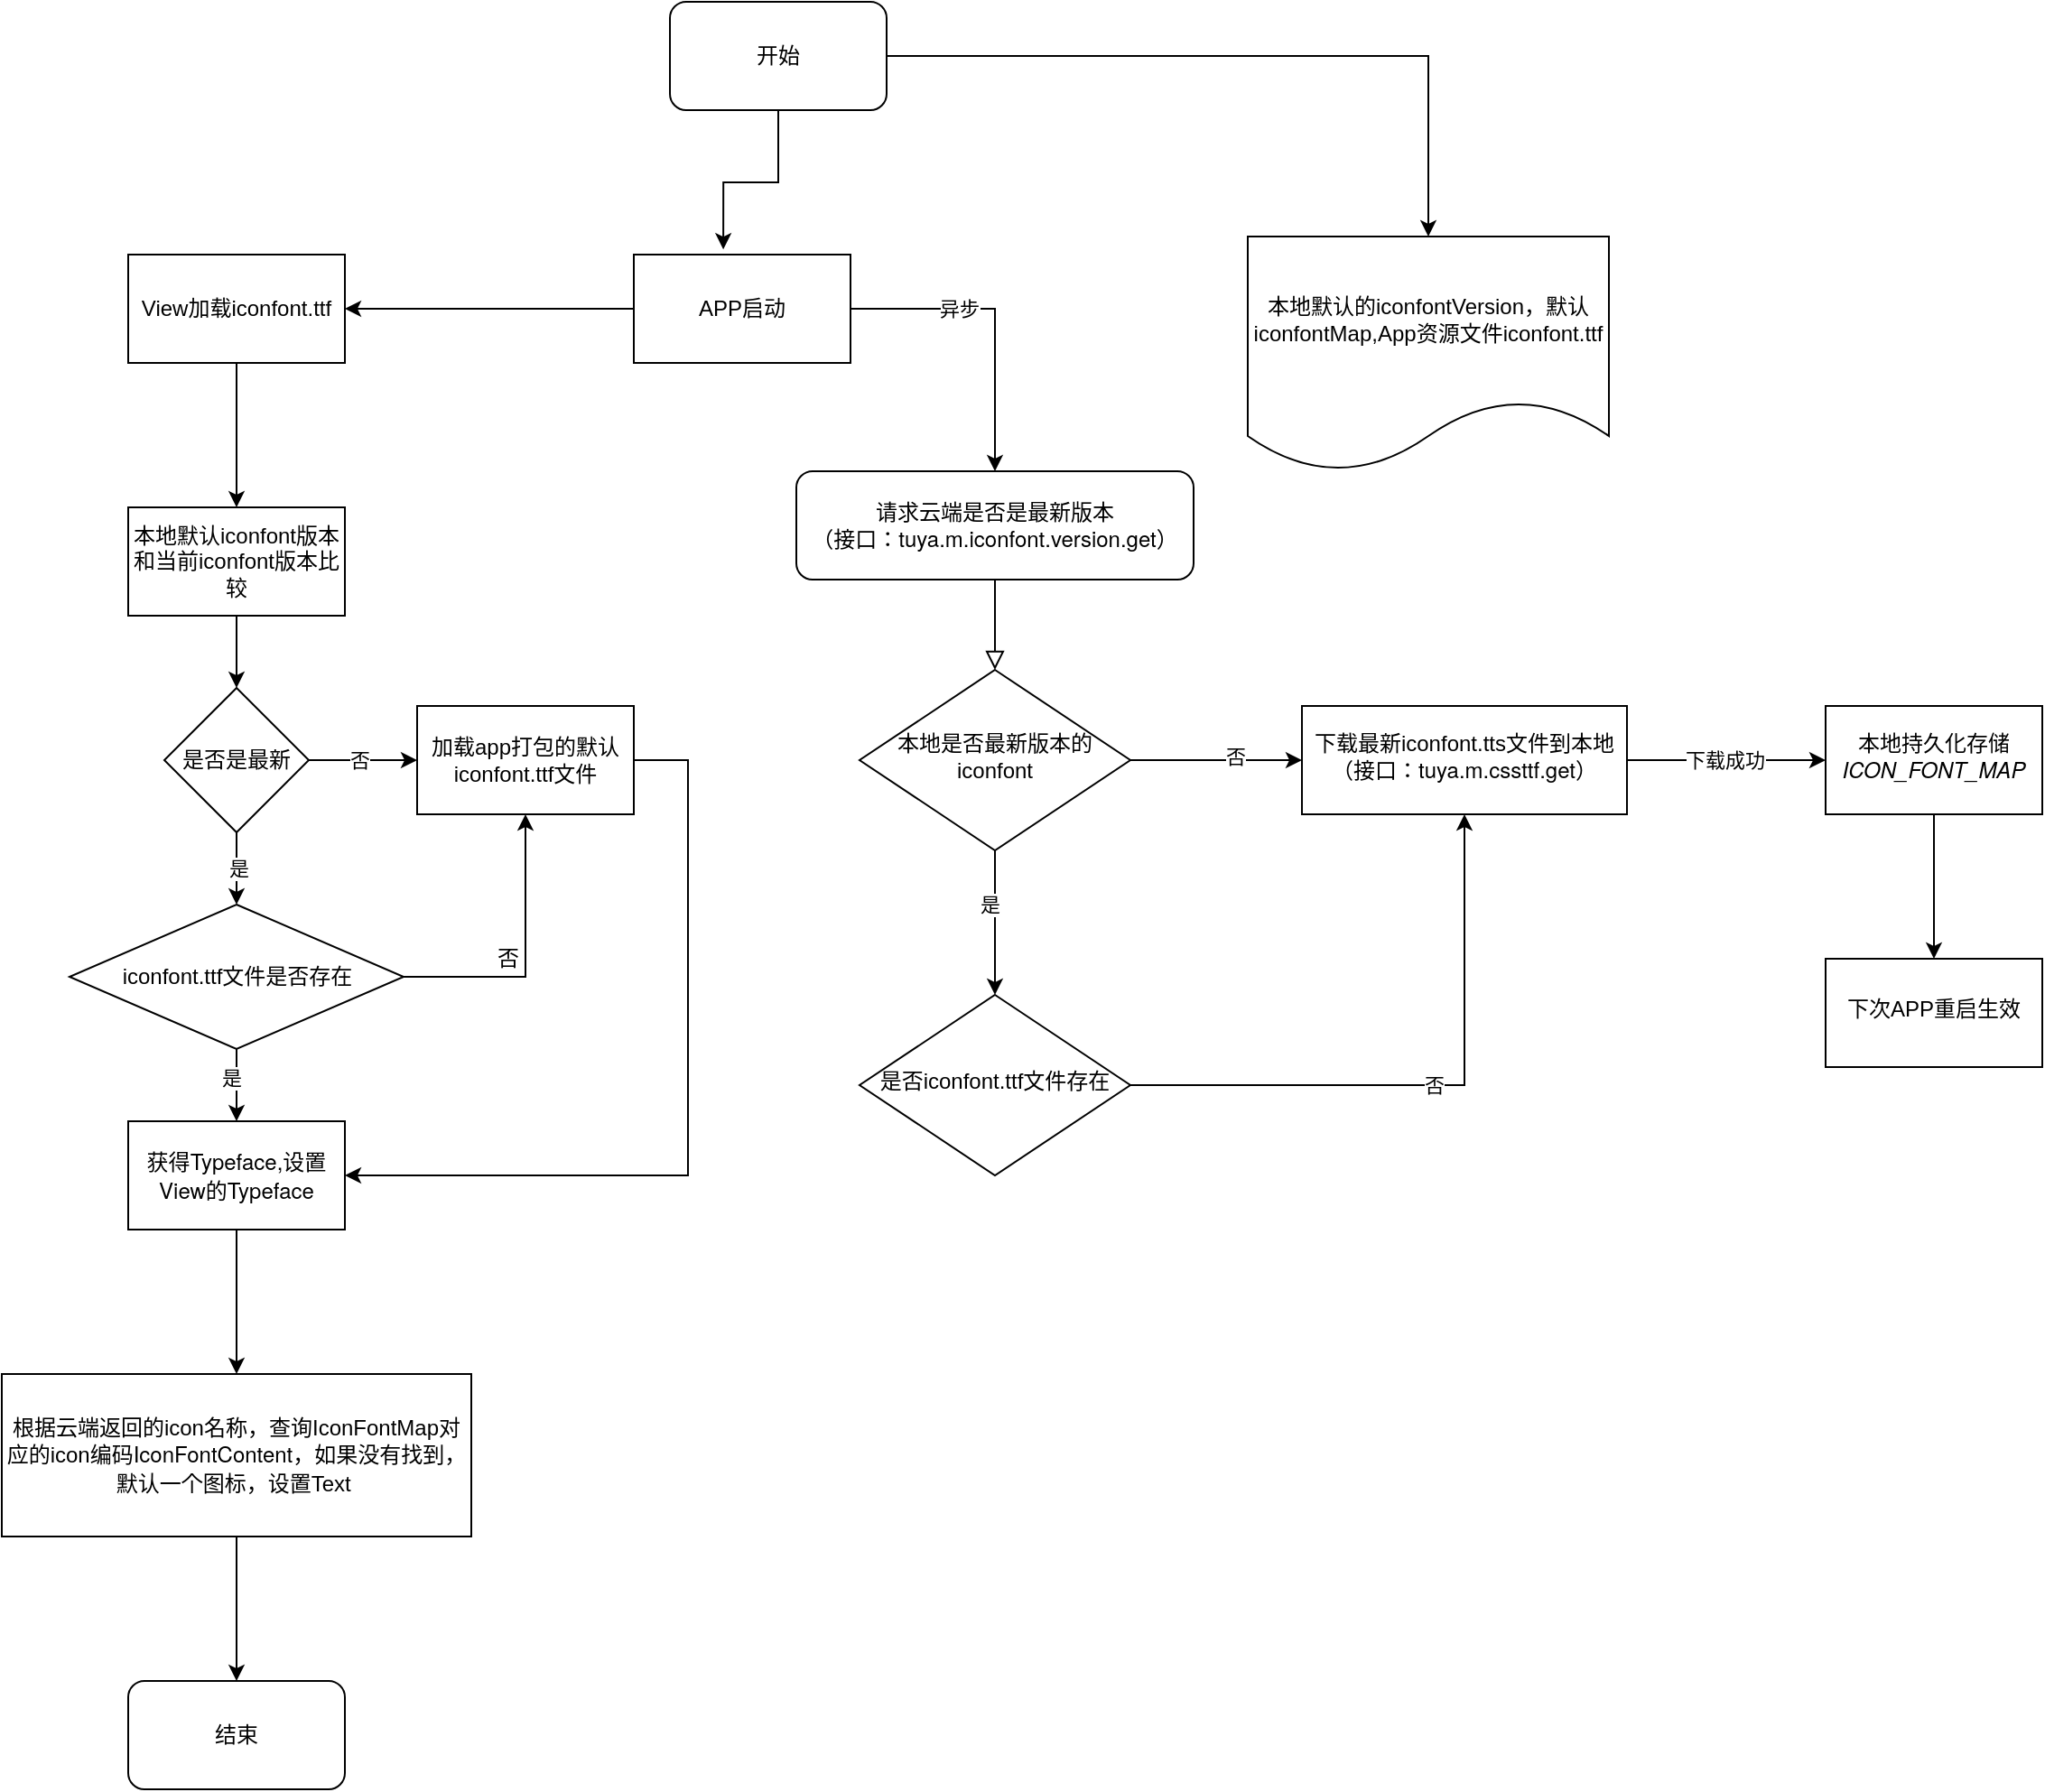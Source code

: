<mxfile version="14.7.3" type="github" pages="5">
  <diagram id="C5RBs43oDa-KdzZeNtuy" name="Page-1">
    <mxGraphModel dx="1485" dy="1565" grid="1" gridSize="10" guides="1" tooltips="1" connect="1" arrows="1" fold="1" page="1" pageScale="1" pageWidth="827" pageHeight="1169" math="0" shadow="0">
      <root>
        <mxCell id="WIyWlLk6GJQsqaUBKTNV-0" />
        <mxCell id="WIyWlLk6GJQsqaUBKTNV-1" parent="WIyWlLk6GJQsqaUBKTNV-0" />
        <mxCell id="WIyWlLk6GJQsqaUBKTNV-2" value="" style="rounded=0;html=1;jettySize=auto;orthogonalLoop=1;fontSize=11;endArrow=block;endFill=0;endSize=8;strokeWidth=1;shadow=0;labelBackgroundColor=none;edgeStyle=orthogonalEdgeStyle;" parent="WIyWlLk6GJQsqaUBKTNV-1" source="WIyWlLk6GJQsqaUBKTNV-3" target="WIyWlLk6GJQsqaUBKTNV-6" edge="1">
          <mxGeometry relative="1" as="geometry" />
        </mxCell>
        <mxCell id="WIyWlLk6GJQsqaUBKTNV-3" value="请求云端是否是最新版本&lt;br&gt;（接口：&lt;span style=&quot;font-family: &amp;#34;helvetica neue&amp;#34;&quot;&gt;tuya.m.iconfont.version.get&lt;/span&gt;&lt;span&gt;）&lt;/span&gt;" style="rounded=1;whiteSpace=wrap;html=1;fontSize=12;glass=0;strokeWidth=1;shadow=0;" parent="WIyWlLk6GJQsqaUBKTNV-1" vertex="1">
          <mxGeometry x="110" y="60" width="220" height="60" as="geometry" />
        </mxCell>
        <mxCell id="-x-0fik5jfPOZe5HzLW7-13" value="" style="edgeStyle=orthogonalEdgeStyle;rounded=0;orthogonalLoop=1;jettySize=auto;html=1;" parent="WIyWlLk6GJQsqaUBKTNV-1" source="WIyWlLk6GJQsqaUBKTNV-6" target="-x-0fik5jfPOZe5HzLW7-12" edge="1">
          <mxGeometry relative="1" as="geometry" />
        </mxCell>
        <mxCell id="-x-0fik5jfPOZe5HzLW7-36" value="是" style="edgeLabel;html=1;align=center;verticalAlign=middle;resizable=0;points=[];" parent="-x-0fik5jfPOZe5HzLW7-13" vertex="1" connectable="0">
          <mxGeometry x="-0.25" y="-3" relative="1" as="geometry">
            <mxPoint as="offset" />
          </mxGeometry>
        </mxCell>
        <mxCell id="-x-0fik5jfPOZe5HzLW7-20" value="" style="edgeStyle=orthogonalEdgeStyle;rounded=0;orthogonalLoop=1;jettySize=auto;html=1;" parent="WIyWlLk6GJQsqaUBKTNV-1" source="WIyWlLk6GJQsqaUBKTNV-6" target="-x-0fik5jfPOZe5HzLW7-19" edge="1">
          <mxGeometry relative="1" as="geometry" />
        </mxCell>
        <mxCell id="-x-0fik5jfPOZe5HzLW7-21" value="否" style="edgeLabel;html=1;align=center;verticalAlign=middle;resizable=0;points=[];" parent="-x-0fik5jfPOZe5HzLW7-20" vertex="1" connectable="0">
          <mxGeometry x="0.221" y="2" relative="1" as="geometry">
            <mxPoint as="offset" />
          </mxGeometry>
        </mxCell>
        <mxCell id="WIyWlLk6GJQsqaUBKTNV-6" value="本地是否最新版本的iconfont" style="rhombus;whiteSpace=wrap;html=1;shadow=0;fontFamily=Helvetica;fontSize=12;align=center;strokeWidth=1;spacing=6;spacingTop=-4;" parent="WIyWlLk6GJQsqaUBKTNV-1" vertex="1">
          <mxGeometry x="145" y="170" width="150" height="100" as="geometry" />
        </mxCell>
        <mxCell id="-x-0fik5jfPOZe5HzLW7-4" style="edgeStyle=orthogonalEdgeStyle;rounded=0;orthogonalLoop=1;jettySize=auto;html=1;entryX=0.5;entryY=0;entryDx=0;entryDy=0;exitX=1;exitY=0.5;exitDx=0;exitDy=0;" parent="WIyWlLk6GJQsqaUBKTNV-1" source="-x-0fik5jfPOZe5HzLW7-37" target="WIyWlLk6GJQsqaUBKTNV-3" edge="1">
          <mxGeometry relative="1" as="geometry">
            <mxPoint x="220" as="sourcePoint" />
          </mxGeometry>
        </mxCell>
        <mxCell id="-x-0fik5jfPOZe5HzLW7-71" value="异步" style="edgeLabel;html=1;align=center;verticalAlign=middle;resizable=0;points=[];" parent="-x-0fik5jfPOZe5HzLW7-4" vertex="1" connectable="0">
          <mxGeometry x="-0.302" relative="1" as="geometry">
            <mxPoint as="offset" />
          </mxGeometry>
        </mxCell>
        <mxCell id="-x-0fik5jfPOZe5HzLW7-11" value="" style="edgeStyle=orthogonalEdgeStyle;rounded=0;orthogonalLoop=1;jettySize=auto;html=1;exitX=1;exitY=0.5;exitDx=0;exitDy=0;" parent="WIyWlLk6GJQsqaUBKTNV-1" source="-x-0fik5jfPOZe5HzLW7-31" target="-x-0fik5jfPOZe5HzLW7-10" edge="1">
          <mxGeometry relative="1" as="geometry">
            <mxPoint x="280" y="-30" as="sourcePoint" />
          </mxGeometry>
        </mxCell>
        <mxCell id="-x-0fik5jfPOZe5HzLW7-10" value="本地默认的iconfontVersion，默认iconfontMap,App资源文件iconfont.ttf" style="shape=document;whiteSpace=wrap;html=1;boundedLbl=1;rounded=1;" parent="WIyWlLk6GJQsqaUBKTNV-1" vertex="1">
          <mxGeometry x="360" y="-70" width="200" height="130" as="geometry" />
        </mxCell>
        <mxCell id="-x-0fik5jfPOZe5HzLW7-27" value="否" style="edgeStyle=orthogonalEdgeStyle;rounded=0;orthogonalLoop=1;jettySize=auto;html=1;entryX=0.5;entryY=1;entryDx=0;entryDy=0;" parent="WIyWlLk6GJQsqaUBKTNV-1" source="-x-0fik5jfPOZe5HzLW7-12" target="-x-0fik5jfPOZe5HzLW7-19" edge="1">
          <mxGeometry relative="1" as="geometry" />
        </mxCell>
        <mxCell id="-x-0fik5jfPOZe5HzLW7-12" value="是否iconfont.ttf文件存在" style="rhombus;whiteSpace=wrap;html=1;shadow=0;fontFamily=Helvetica;fontSize=12;align=center;strokeWidth=1;spacing=6;spacingTop=-4;" parent="WIyWlLk6GJQsqaUBKTNV-1" vertex="1">
          <mxGeometry x="145" y="350" width="150" height="100" as="geometry" />
        </mxCell>
        <mxCell id="-x-0fik5jfPOZe5HzLW7-23" value="" style="edgeStyle=orthogonalEdgeStyle;rounded=0;orthogonalLoop=1;jettySize=auto;html=1;" parent="WIyWlLk6GJQsqaUBKTNV-1" source="-x-0fik5jfPOZe5HzLW7-19" target="-x-0fik5jfPOZe5HzLW7-22" edge="1">
          <mxGeometry relative="1" as="geometry" />
        </mxCell>
        <mxCell id="-x-0fik5jfPOZe5HzLW7-24" value="下载成功" style="edgeLabel;html=1;align=center;verticalAlign=middle;resizable=0;points=[];" parent="-x-0fik5jfPOZe5HzLW7-23" vertex="1" connectable="0">
          <mxGeometry x="-0.018" relative="1" as="geometry">
            <mxPoint as="offset" />
          </mxGeometry>
        </mxCell>
        <mxCell id="-x-0fik5jfPOZe5HzLW7-19" value="下载最新iconfont.tts文件到本地&lt;br&gt;（接口：&lt;span style=&quot;font-family: &amp;#34;helvetica neue&amp;#34;&quot;&gt;tuya.m.cssttf.get&lt;/span&gt;&lt;span&gt;）&lt;/span&gt;" style="whiteSpace=wrap;html=1;shadow=0;strokeWidth=1;spacing=6;spacingTop=-4;" parent="WIyWlLk6GJQsqaUBKTNV-1" vertex="1">
          <mxGeometry x="390" y="190" width="180" height="60" as="geometry" />
        </mxCell>
        <mxCell id="-x-0fik5jfPOZe5HzLW7-67" value="" style="edgeStyle=orthogonalEdgeStyle;rounded=0;orthogonalLoop=1;jettySize=auto;html=1;" parent="WIyWlLk6GJQsqaUBKTNV-1" source="-x-0fik5jfPOZe5HzLW7-22" target="-x-0fik5jfPOZe5HzLW7-66" edge="1">
          <mxGeometry relative="1" as="geometry" />
        </mxCell>
        <mxCell id="-x-0fik5jfPOZe5HzLW7-22" value="本地持久化存储&lt;i style=&quot;font-family: &amp;#34;helvetica neue&amp;#34;&quot;&gt;ICON_FONT_MAP&lt;/i&gt;" style="whiteSpace=wrap;html=1;shadow=0;strokeWidth=1;spacing=6;spacingTop=-4;" parent="WIyWlLk6GJQsqaUBKTNV-1" vertex="1">
          <mxGeometry x="680" y="190" width="120" height="60" as="geometry" />
        </mxCell>
        <mxCell id="-x-0fik5jfPOZe5HzLW7-32" style="edgeStyle=orthogonalEdgeStyle;rounded=0;orthogonalLoop=1;jettySize=auto;html=1;entryX=0.413;entryY=-0.048;entryDx=0;entryDy=0;exitX=0.5;exitY=1;exitDx=0;exitDy=0;entryPerimeter=0;" parent="WIyWlLk6GJQsqaUBKTNV-1" source="-x-0fik5jfPOZe5HzLW7-31" target="-x-0fik5jfPOZe5HzLW7-37" edge="1">
          <mxGeometry relative="1" as="geometry">
            <mxPoint x="220" y="-60" as="targetPoint" />
          </mxGeometry>
        </mxCell>
        <mxCell id="-x-0fik5jfPOZe5HzLW7-31" value="开始" style="rounded=1;whiteSpace=wrap;html=1;" parent="WIyWlLk6GJQsqaUBKTNV-1" vertex="1">
          <mxGeometry x="40" y="-200" width="120" height="60" as="geometry" />
        </mxCell>
        <mxCell id="-x-0fik5jfPOZe5HzLW7-65" style="edgeStyle=orthogonalEdgeStyle;rounded=0;orthogonalLoop=1;jettySize=auto;html=1;entryX=1;entryY=0.5;entryDx=0;entryDy=0;" parent="WIyWlLk6GJQsqaUBKTNV-1" source="-x-0fik5jfPOZe5HzLW7-37" target="-x-0fik5jfPOZe5HzLW7-43" edge="1">
          <mxGeometry relative="1" as="geometry">
            <mxPoint x="10" y="-30" as="targetPoint" />
          </mxGeometry>
        </mxCell>
        <mxCell id="-x-0fik5jfPOZe5HzLW7-37" value="APP启动" style="rounded=0;whiteSpace=wrap;html=1;" parent="WIyWlLk6GJQsqaUBKTNV-1" vertex="1">
          <mxGeometry x="20" y="-60" width="120" height="60" as="geometry" />
        </mxCell>
        <mxCell id="-x-0fik5jfPOZe5HzLW7-46" value="" style="edgeStyle=orthogonalEdgeStyle;rounded=0;orthogonalLoop=1;jettySize=auto;html=1;" parent="WIyWlLk6GJQsqaUBKTNV-1" source="-x-0fik5jfPOZe5HzLW7-43" target="-x-0fik5jfPOZe5HzLW7-45" edge="1">
          <mxGeometry relative="1" as="geometry" />
        </mxCell>
        <mxCell id="-x-0fik5jfPOZe5HzLW7-43" value="View加载iconfont.ttf" style="rounded=0;whiteSpace=wrap;html=1;" parent="WIyWlLk6GJQsqaUBKTNV-1" vertex="1">
          <mxGeometry x="-260" y="-60" width="120" height="60" as="geometry" />
        </mxCell>
        <mxCell id="-x-0fik5jfPOZe5HzLW7-50" value="" style="edgeStyle=orthogonalEdgeStyle;rounded=0;orthogonalLoop=1;jettySize=auto;html=1;" parent="WIyWlLk6GJQsqaUBKTNV-1" source="-x-0fik5jfPOZe5HzLW7-45" target="-x-0fik5jfPOZe5HzLW7-49" edge="1">
          <mxGeometry relative="1" as="geometry" />
        </mxCell>
        <mxCell id="-x-0fik5jfPOZe5HzLW7-45" value="&lt;span&gt;本地默认iconfont版本和当前iconfont版本比较&lt;/span&gt;" style="whiteSpace=wrap;html=1;rounded=0;" parent="WIyWlLk6GJQsqaUBKTNV-1" vertex="1">
          <mxGeometry x="-260" y="80" width="120" height="60" as="geometry" />
        </mxCell>
        <mxCell id="-x-0fik5jfPOZe5HzLW7-52" value="是" style="edgeStyle=orthogonalEdgeStyle;rounded=0;orthogonalLoop=1;jettySize=auto;html=1;" parent="WIyWlLk6GJQsqaUBKTNV-1" source="-x-0fik5jfPOZe5HzLW7-49" edge="1">
          <mxGeometry relative="1" as="geometry">
            <mxPoint x="-200" y="300" as="targetPoint" />
          </mxGeometry>
        </mxCell>
        <mxCell id="-x-0fik5jfPOZe5HzLW7-56" value="" style="edgeStyle=orthogonalEdgeStyle;rounded=0;orthogonalLoop=1;jettySize=auto;html=1;" parent="WIyWlLk6GJQsqaUBKTNV-1" source="-x-0fik5jfPOZe5HzLW7-49" target="-x-0fik5jfPOZe5HzLW7-55" edge="1">
          <mxGeometry relative="1" as="geometry" />
        </mxCell>
        <mxCell id="-x-0fik5jfPOZe5HzLW7-57" value="否" style="edgeLabel;html=1;align=center;verticalAlign=middle;resizable=0;points=[];" parent="-x-0fik5jfPOZe5HzLW7-56" vertex="1" connectable="0">
          <mxGeometry x="-0.067" relative="1" as="geometry">
            <mxPoint as="offset" />
          </mxGeometry>
        </mxCell>
        <mxCell id="-x-0fik5jfPOZe5HzLW7-49" value="&lt;span&gt;是否是最新&lt;/span&gt;" style="rhombus;whiteSpace=wrap;html=1;rounded=0;" parent="WIyWlLk6GJQsqaUBKTNV-1" vertex="1">
          <mxGeometry x="-240" y="180" width="80" height="80" as="geometry" />
        </mxCell>
        <mxCell id="-x-0fik5jfPOZe5HzLW7-59" value="" style="edgeStyle=orthogonalEdgeStyle;rounded=0;orthogonalLoop=1;jettySize=auto;html=1;" parent="WIyWlLk6GJQsqaUBKTNV-1" source="-x-0fik5jfPOZe5HzLW7-53" target="-x-0fik5jfPOZe5HzLW7-58" edge="1">
          <mxGeometry relative="1" as="geometry" />
        </mxCell>
        <mxCell id="-x-0fik5jfPOZe5HzLW7-70" value="是" style="edgeLabel;html=1;align=center;verticalAlign=middle;resizable=0;points=[];" parent="-x-0fik5jfPOZe5HzLW7-59" vertex="1" connectable="0">
          <mxGeometry x="-0.171" y="-3" relative="1" as="geometry">
            <mxPoint y="-1" as="offset" />
          </mxGeometry>
        </mxCell>
        <mxCell id="-x-0fik5jfPOZe5HzLW7-60" style="edgeStyle=orthogonalEdgeStyle;rounded=0;orthogonalLoop=1;jettySize=auto;html=1;entryX=0.5;entryY=1;entryDx=0;entryDy=0;" parent="WIyWlLk6GJQsqaUBKTNV-1" source="-x-0fik5jfPOZe5HzLW7-53" target="-x-0fik5jfPOZe5HzLW7-55" edge="1">
          <mxGeometry relative="1" as="geometry" />
        </mxCell>
        <mxCell id="-x-0fik5jfPOZe5HzLW7-53" value="iconfont.ttf文件是否存在" style="rhombus;whiteSpace=wrap;html=1;" parent="WIyWlLk6GJQsqaUBKTNV-1" vertex="1">
          <mxGeometry x="-292.5" y="300" width="185" height="80" as="geometry" />
        </mxCell>
        <mxCell id="-x-0fik5jfPOZe5HzLW7-62" style="edgeStyle=orthogonalEdgeStyle;rounded=0;orthogonalLoop=1;jettySize=auto;html=1;entryX=1;entryY=0.5;entryDx=0;entryDy=0;" parent="WIyWlLk6GJQsqaUBKTNV-1" source="-x-0fik5jfPOZe5HzLW7-55" target="-x-0fik5jfPOZe5HzLW7-58" edge="1">
          <mxGeometry relative="1" as="geometry">
            <Array as="points">
              <mxPoint x="50" y="220" />
              <mxPoint x="50" y="450" />
            </Array>
          </mxGeometry>
        </mxCell>
        <mxCell id="-x-0fik5jfPOZe5HzLW7-55" value="加载app打包的默认iconfont.ttf文件" style="whiteSpace=wrap;html=1;rounded=0;" parent="WIyWlLk6GJQsqaUBKTNV-1" vertex="1">
          <mxGeometry x="-100" y="190" width="120" height="60" as="geometry" />
        </mxCell>
        <mxCell id="-x-0fik5jfPOZe5HzLW7-64" value="" style="edgeStyle=orthogonalEdgeStyle;rounded=0;orthogonalLoop=1;jettySize=auto;html=1;" parent="WIyWlLk6GJQsqaUBKTNV-1" source="-x-0fik5jfPOZe5HzLW7-58" target="-x-0fik5jfPOZe5HzLW7-63" edge="1">
          <mxGeometry relative="1" as="geometry" />
        </mxCell>
        <mxCell id="-x-0fik5jfPOZe5HzLW7-58" value="获得&lt;span style=&quot;font-family: &amp;#34;helvetica neue&amp;#34;&quot;&gt;Typeface,设置View的&lt;/span&gt;&lt;span style=&quot;font-family: &amp;#34;helvetica neue&amp;#34;&quot;&gt;Typeface&lt;/span&gt;" style="whiteSpace=wrap;html=1;" parent="WIyWlLk6GJQsqaUBKTNV-1" vertex="1">
          <mxGeometry x="-260" y="420" width="120" height="60" as="geometry" />
        </mxCell>
        <mxCell id="-x-0fik5jfPOZe5HzLW7-61" value="否" style="text;html=1;align=center;verticalAlign=middle;resizable=0;points=[];autosize=1;" parent="WIyWlLk6GJQsqaUBKTNV-1" vertex="1">
          <mxGeometry x="-65" y="320" width="30" height="20" as="geometry" />
        </mxCell>
        <mxCell id="-x-0fik5jfPOZe5HzLW7-69" style="edgeStyle=orthogonalEdgeStyle;rounded=0;orthogonalLoop=1;jettySize=auto;html=1;entryX=0.5;entryY=0;entryDx=0;entryDy=0;" parent="WIyWlLk6GJQsqaUBKTNV-1" source="-x-0fik5jfPOZe5HzLW7-63" target="-x-0fik5jfPOZe5HzLW7-68" edge="1">
          <mxGeometry relative="1" as="geometry" />
        </mxCell>
        <mxCell id="-x-0fik5jfPOZe5HzLW7-63" value="根据云端返回的icon名称，查询IconFontMap对应的icon编码&lt;span style=&quot;font-family: &amp;#34;helvetica neue&amp;#34;&quot;&gt;IconFontContent，如果没有找到，默认一个图标，&lt;/span&gt;设置Text&amp;nbsp;" style="whiteSpace=wrap;html=1;" parent="WIyWlLk6GJQsqaUBKTNV-1" vertex="1">
          <mxGeometry x="-330" y="560" width="260" height="90" as="geometry" />
        </mxCell>
        <mxCell id="-x-0fik5jfPOZe5HzLW7-66" value="下次APP重启生效" style="whiteSpace=wrap;html=1;shadow=0;strokeWidth=1;spacing=6;spacingTop=-4;" parent="WIyWlLk6GJQsqaUBKTNV-1" vertex="1">
          <mxGeometry x="680" y="330" width="120" height="60" as="geometry" />
        </mxCell>
        <mxCell id="-x-0fik5jfPOZe5HzLW7-68" value="结束" style="rounded=1;whiteSpace=wrap;html=1;" parent="WIyWlLk6GJQsqaUBKTNV-1" vertex="1">
          <mxGeometry x="-260" y="730" width="120" height="60" as="geometry" />
        </mxCell>
      </root>
    </mxGraphModel>
  </diagram>
  <diagram id="q7V_xNNeWwHyfS7cT04f" name="Page-2">
    <mxGraphModel dx="658" dy="396" grid="1" gridSize="10" guides="1" tooltips="1" connect="1" arrows="1" fold="1" page="1" pageScale="1" pageWidth="827" pageHeight="1169" math="0" shadow="0">
      <root>
        <mxCell id="xhh6jl6_dj-RcCzVPjr9-0" />
        <mxCell id="xhh6jl6_dj-RcCzVPjr9-1" parent="xhh6jl6_dj-RcCzVPjr9-0" />
        <mxCell id="NxC6FEmEPoof4609XwlL-2" value="" style="edgeStyle=orthogonalEdgeStyle;rounded=0;orthogonalLoop=1;jettySize=auto;html=1;" parent="xhh6jl6_dj-RcCzVPjr9-1" source="NxC6FEmEPoof4609XwlL-0" target="NxC6FEmEPoof4609XwlL-1" edge="1">
          <mxGeometry relative="1" as="geometry" />
        </mxCell>
        <mxCell id="NxC6FEmEPoof4609XwlL-0" value="app首页可见" style="rounded=1;whiteSpace=wrap;html=1;" parent="xhh6jl6_dj-RcCzVPjr9-1" vertex="1">
          <mxGeometry x="180" y="50" width="120" height="60" as="geometry" />
        </mxCell>
        <mxCell id="NxC6FEmEPoof4609XwlL-23" value="" style="edgeStyle=orthogonalEdgeStyle;rounded=0;orthogonalLoop=1;jettySize=auto;html=1;" parent="xhh6jl6_dj-RcCzVPjr9-1" source="NxC6FEmEPoof4609XwlL-1" target="NxC6FEmEPoof4609XwlL-22" edge="1">
          <mxGeometry relative="1" as="geometry" />
        </mxCell>
        <mxCell id="NxC6FEmEPoof4609XwlL-1" value="PopView服务开始弹框显示管理" style="rounded=1;whiteSpace=wrap;html=1;" parent="xhh6jl6_dj-RcCzVPjr9-1" vertex="1">
          <mxGeometry x="180" y="190" width="120" height="60" as="geometry" />
        </mxCell>
        <mxCell id="NxC6FEmEPoof4609XwlL-10" value="是" style="edgeStyle=orthogonalEdgeStyle;rounded=0;orthogonalLoop=1;jettySize=auto;html=1;" parent="xhh6jl6_dj-RcCzVPjr9-1" source="NxC6FEmEPoof4609XwlL-7" target="NxC6FEmEPoof4609XwlL-9" edge="1">
          <mxGeometry relative="1" as="geometry" />
        </mxCell>
        <mxCell id="NxC6FEmEPoof4609XwlL-7" value="是否可以显示&lt;br&gt;(首页tab可见)" style="rhombus;whiteSpace=wrap;html=1;rounded=1;" parent="xhh6jl6_dj-RcCzVPjr9-1" vertex="1">
          <mxGeometry x="185" y="520" width="110" height="80" as="geometry" />
        </mxCell>
        <mxCell id="NxC6FEmEPoof4609XwlL-12" value="" style="edgeStyle=orthogonalEdgeStyle;rounded=0;orthogonalLoop=1;jettySize=auto;html=1;" parent="xhh6jl6_dj-RcCzVPjr9-1" source="NxC6FEmEPoof4609XwlL-9" target="NxC6FEmEPoof4609XwlL-11" edge="1">
          <mxGeometry relative="1" as="geometry" />
        </mxCell>
        <mxCell id="NxC6FEmEPoof4609XwlL-9" value="触发显示&lt;br&gt;TopPopView--&amp;gt;OnShow" style="whiteSpace=wrap;html=1;rounded=1;" parent="xhh6jl6_dj-RcCzVPjr9-1" vertex="1">
          <mxGeometry x="160" y="640" width="160" height="60" as="geometry" />
        </mxCell>
        <mxCell id="NxC6FEmEPoof4609XwlL-17" style="edgeStyle=orthogonalEdgeStyle;rounded=0;orthogonalLoop=1;jettySize=auto;html=1;entryX=0;entryY=0.5;entryDx=0;entryDy=0;" parent="xhh6jl6_dj-RcCzVPjr9-1" source="NxC6FEmEPoof4609XwlL-11" target="NxC6FEmEPoof4609XwlL-22" edge="1">
          <mxGeometry relative="1" as="geometry">
            <mxPoint x="180" y="360" as="targetPoint" />
            <Array as="points">
              <mxPoint x="100" y="775" />
              <mxPoint x="100" y="360" />
            </Array>
          </mxGeometry>
        </mxCell>
        <mxCell id="NxC6FEmEPoof4609XwlL-56" style="edgeStyle=orthogonalEdgeStyle;rounded=0;orthogonalLoop=1;jettySize=auto;html=1;entryX=0.5;entryY=0;entryDx=0;entryDy=0;" parent="xhh6jl6_dj-RcCzVPjr9-1" source="NxC6FEmEPoof4609XwlL-11" target="NxC6FEmEPoof4609XwlL-52" edge="1">
          <mxGeometry relative="1" as="geometry" />
        </mxCell>
        <mxCell id="NxC6FEmEPoof4609XwlL-11" value="触发关闭&lt;br&gt;TopPopView--&amp;gt;OnDismiss" style="whiteSpace=wrap;html=1;rounded=1;" parent="xhh6jl6_dj-RcCzVPjr9-1" vertex="1">
          <mxGeometry x="155" y="740" width="170" height="60" as="geometry" />
        </mxCell>
        <mxCell id="NxC6FEmEPoof4609XwlL-25" value="" style="edgeStyle=orthogonalEdgeStyle;rounded=0;orthogonalLoop=1;jettySize=auto;html=1;" parent="xhh6jl6_dj-RcCzVPjr9-1" source="NxC6FEmEPoof4609XwlL-20" target="NxC6FEmEPoof4609XwlL-7" edge="1">
          <mxGeometry relative="1" as="geometry" />
        </mxCell>
        <mxCell id="NxC6FEmEPoof4609XwlL-20" value="&lt;span&gt;选出优先级最高的PopView,同等优先级获取最后添加的popview&lt;/span&gt;" style="rounded=1;whiteSpace=wrap;html=1;" parent="xhh6jl6_dj-RcCzVPjr9-1" vertex="1">
          <mxGeometry x="180" y="430" width="120" height="60" as="geometry" />
        </mxCell>
        <mxCell id="NxC6FEmEPoof4609XwlL-24" value="是" style="edgeStyle=orthogonalEdgeStyle;rounded=0;orthogonalLoop=1;jettySize=auto;html=1;" parent="xhh6jl6_dj-RcCzVPjr9-1" source="NxC6FEmEPoof4609XwlL-22" target="NxC6FEmEPoof4609XwlL-20" edge="1">
          <mxGeometry relative="1" as="geometry" />
        </mxCell>
        <mxCell id="NxC6FEmEPoof4609XwlL-29" value="" style="edgeStyle=orthogonalEdgeStyle;rounded=0;orthogonalLoop=1;jettySize=auto;html=1;" parent="xhh6jl6_dj-RcCzVPjr9-1" source="NxC6FEmEPoof4609XwlL-22" target="NxC6FEmEPoof4609XwlL-28" edge="1">
          <mxGeometry relative="1" as="geometry" />
        </mxCell>
        <mxCell id="NxC6FEmEPoof4609XwlL-30" value="否" style="edgeLabel;html=1;align=center;verticalAlign=middle;resizable=0;points=[];" parent="NxC6FEmEPoof4609XwlL-29" vertex="1" connectable="0">
          <mxGeometry x="-0.022" y="1" relative="1" as="geometry">
            <mxPoint as="offset" />
          </mxGeometry>
        </mxCell>
        <mxCell id="NxC6FEmEPoof4609XwlL-22" value="&lt;span&gt;是否任务队列里有PopView&lt;/span&gt;" style="rhombus;whiteSpace=wrap;html=1;rounded=1;" parent="xhh6jl6_dj-RcCzVPjr9-1" vertex="1">
          <mxGeometry x="170" y="315" width="140" height="90" as="geometry" />
        </mxCell>
        <mxCell id="NxC6FEmEPoof4609XwlL-28" value="结束" style="whiteSpace=wrap;html=1;rounded=1;" parent="xhh6jl6_dj-RcCzVPjr9-1" vertex="1">
          <mxGeometry x="400" y="330" width="120" height="60" as="geometry" />
        </mxCell>
        <mxCell id="NxC6FEmEPoof4609XwlL-37" value="" style="edgeStyle=orthogonalEdgeStyle;rounded=0;orthogonalLoop=1;jettySize=auto;html=1;" parent="xhh6jl6_dj-RcCzVPjr9-1" source="NxC6FEmEPoof4609XwlL-33" target="NxC6FEmEPoof4609XwlL-36" edge="1">
          <mxGeometry relative="1" as="geometry" />
        </mxCell>
        <mxCell id="NxC6FEmEPoof4609XwlL-33" value="其他组件add PopView" style="whiteSpace=wrap;html=1;rounded=1;" parent="xhh6jl6_dj-RcCzVPjr9-1" vertex="1">
          <mxGeometry x="460" y="10" width="120" height="60" as="geometry" />
        </mxCell>
        <mxCell id="NxC6FEmEPoof4609XwlL-39" value="" style="edgeStyle=orthogonalEdgeStyle;rounded=0;orthogonalLoop=1;jettySize=auto;html=1;" parent="xhh6jl6_dj-RcCzVPjr9-1" source="NxC6FEmEPoof4609XwlL-36" target="NxC6FEmEPoof4609XwlL-38" edge="1">
          <mxGeometry relative="1" as="geometry" />
        </mxCell>
        <mxCell id="NxC6FEmEPoof4609XwlL-41" value="否" style="edgeLabel;html=1;align=center;verticalAlign=middle;resizable=0;points=[];" parent="NxC6FEmEPoof4609XwlL-39" vertex="1" connectable="0">
          <mxGeometry x="-0.664" y="-1" relative="1" as="geometry">
            <mxPoint as="offset" />
          </mxGeometry>
        </mxCell>
        <mxCell id="NxC6FEmEPoof4609XwlL-43" value="" style="edgeStyle=orthogonalEdgeStyle;rounded=0;orthogonalLoop=1;jettySize=auto;html=1;" parent="xhh6jl6_dj-RcCzVPjr9-1" source="NxC6FEmEPoof4609XwlL-36" target="NxC6FEmEPoof4609XwlL-42" edge="1">
          <mxGeometry relative="1" as="geometry" />
        </mxCell>
        <mxCell id="NxC6FEmEPoof4609XwlL-44" value="是" style="edgeLabel;html=1;align=center;verticalAlign=middle;resizable=0;points=[];" parent="NxC6FEmEPoof4609XwlL-43" vertex="1" connectable="0">
          <mxGeometry x="0.07" y="4" relative="1" as="geometry">
            <mxPoint as="offset" />
          </mxGeometry>
        </mxCell>
        <mxCell id="NxC6FEmEPoof4609XwlL-36" value="是否有正在显示的PopView" style="rhombus;whiteSpace=wrap;html=1;rounded=1;" parent="xhh6jl6_dj-RcCzVPjr9-1" vertex="1">
          <mxGeometry x="440" y="90" width="160" height="70" as="geometry" />
        </mxCell>
        <mxCell id="NxC6FEmEPoof4609XwlL-40" style="edgeStyle=orthogonalEdgeStyle;rounded=0;orthogonalLoop=1;jettySize=auto;html=1;entryX=1;entryY=0.5;entryDx=0;entryDy=0;" parent="xhh6jl6_dj-RcCzVPjr9-1" source="NxC6FEmEPoof4609XwlL-38" target="NxC6FEmEPoof4609XwlL-1" edge="1">
          <mxGeometry relative="1" as="geometry" />
        </mxCell>
        <mxCell id="NxC6FEmEPoof4609XwlL-38" value="添加到任务队列" style="whiteSpace=wrap;html=1;rounded=1;" parent="xhh6jl6_dj-RcCzVPjr9-1" vertex="1">
          <mxGeometry x="460" y="190" width="120" height="60" as="geometry" />
        </mxCell>
        <mxCell id="NxC6FEmEPoof4609XwlL-46" value="" style="edgeStyle=orthogonalEdgeStyle;rounded=0;orthogonalLoop=1;jettySize=auto;html=1;" parent="xhh6jl6_dj-RcCzVPjr9-1" source="NxC6FEmEPoof4609XwlL-42" target="NxC6FEmEPoof4609XwlL-45" edge="1">
          <mxGeometry relative="1" as="geometry" />
        </mxCell>
        <mxCell id="NxC6FEmEPoof4609XwlL-48" value="是" style="edgeLabel;html=1;align=center;verticalAlign=middle;resizable=0;points=[];" parent="NxC6FEmEPoof4609XwlL-46" vertex="1" connectable="0">
          <mxGeometry x="-0.677" y="7" relative="1" as="geometry">
            <mxPoint x="-1" as="offset" />
          </mxGeometry>
        </mxCell>
        <mxCell id="NxC6FEmEPoof4609XwlL-47" style="edgeStyle=orthogonalEdgeStyle;rounded=0;orthogonalLoop=1;jettySize=auto;html=1;entryX=1;entryY=0.75;entryDx=0;entryDy=0;exitX=0.5;exitY=1;exitDx=0;exitDy=0;" parent="xhh6jl6_dj-RcCzVPjr9-1" source="NxC6FEmEPoof4609XwlL-42" target="NxC6FEmEPoof4609XwlL-38" edge="1">
          <mxGeometry relative="1" as="geometry" />
        </mxCell>
        <mxCell id="NxC6FEmEPoof4609XwlL-49" value="否" style="edgeLabel;html=1;align=center;verticalAlign=middle;resizable=0;points=[];" parent="NxC6FEmEPoof4609XwlL-47" vertex="1" connectable="0">
          <mxGeometry x="-0.433" y="2" relative="1" as="geometry">
            <mxPoint y="-1" as="offset" />
          </mxGeometry>
        </mxCell>
        <mxCell id="NxC6FEmEPoof4609XwlL-42" value="是否比正在显示的View优先级高" style="rhombus;whiteSpace=wrap;html=1;rounded=1;" parent="xhh6jl6_dj-RcCzVPjr9-1" vertex="1">
          <mxGeometry x="660" y="65" width="120" height="110" as="geometry" />
        </mxCell>
        <mxCell id="NxC6FEmEPoof4609XwlL-51" value="" style="edgeStyle=orthogonalEdgeStyle;rounded=0;orthogonalLoop=1;jettySize=auto;html=1;" parent="xhh6jl6_dj-RcCzVPjr9-1" source="NxC6FEmEPoof4609XwlL-45" target="NxC6FEmEPoof4609XwlL-50" edge="1">
          <mxGeometry relative="1" as="geometry" />
        </mxCell>
        <mxCell id="NxC6FEmEPoof4609XwlL-45" value="直接显示PopView," style="whiteSpace=wrap;html=1;rounded=1;" parent="xhh6jl6_dj-RcCzVPjr9-1" vertex="1">
          <mxGeometry x="827" y="90" width="120" height="60" as="geometry" />
        </mxCell>
        <mxCell id="NxC6FEmEPoof4609XwlL-60" style="edgeStyle=orthogonalEdgeStyle;rounded=0;orthogonalLoop=1;jettySize=auto;html=1;entryX=1;entryY=0.5;entryDx=0;entryDy=0;exitX=0.5;exitY=1;exitDx=0;exitDy=0;" parent="xhh6jl6_dj-RcCzVPjr9-1" source="NxC6FEmEPoof4609XwlL-50" target="NxC6FEmEPoof4609XwlL-11" edge="1">
          <mxGeometry relative="1" as="geometry" />
        </mxCell>
        <mxCell id="NxC6FEmEPoof4609XwlL-50" value="&lt;span&gt;关闭已经显示的PopView&lt;/span&gt;" style="whiteSpace=wrap;html=1;rounded=1;" parent="xhh6jl6_dj-RcCzVPjr9-1" vertex="1">
          <mxGeometry x="827" y="230" width="120" height="60" as="geometry" />
        </mxCell>
        <mxCell id="NxC6FEmEPoof4609XwlL-55" value="否" style="edgeStyle=orthogonalEdgeStyle;rounded=0;orthogonalLoop=1;jettySize=auto;html=1;" parent="xhh6jl6_dj-RcCzVPjr9-1" source="NxC6FEmEPoof4609XwlL-52" target="NxC6FEmEPoof4609XwlL-54" edge="1">
          <mxGeometry relative="1" as="geometry" />
        </mxCell>
        <mxCell id="NxC6FEmEPoof4609XwlL-52" value="是否被任务挤出的关闭" style="rhombus;whiteSpace=wrap;html=1;rounded=1;" parent="xhh6jl6_dj-RcCzVPjr9-1" vertex="1">
          <mxGeometry x="165" y="870" width="150" height="85" as="geometry" />
        </mxCell>
        <mxCell id="NxC6FEmEPoof4609XwlL-54" value="任务队列移除popview" style="whiteSpace=wrap;html=1;rounded=1;" parent="xhh6jl6_dj-RcCzVPjr9-1" vertex="1">
          <mxGeometry x="180" y="1010" width="120" height="60" as="geometry" />
        </mxCell>
      </root>
    </mxGraphModel>
  </diagram>
  <diagram id="cBeFvrKGKyr9zMsI_i6B" name="Page-3">
    <mxGraphModel dx="1485" dy="351" grid="1" gridSize="10" guides="1" tooltips="1" connect="1" arrows="1" fold="1" page="1" pageScale="1" pageWidth="827" pageHeight="1169" math="0" shadow="0">
      <root>
        <mxCell id="2VpDLlLtvI7oMPjjGJ1F-0" />
        <mxCell id="2VpDLlLtvI7oMPjjGJ1F-1" parent="2VpDLlLtvI7oMPjjGJ1F-0" />
        <mxCell id="2VpDLlLtvI7oMPjjGJ1F-4" value="" style="edgeStyle=orthogonalEdgeStyle;rounded=0;orthogonalLoop=1;jettySize=auto;html=1;" edge="1" parent="2VpDLlLtvI7oMPjjGJ1F-1" source="2VpDLlLtvI7oMPjjGJ1F-2" target="2VpDLlLtvI7oMPjjGJ1F-3">
          <mxGeometry relative="1" as="geometry" />
        </mxCell>
        <mxCell id="2VpDLlLtvI7oMPjjGJ1F-6" value="" style="edgeStyle=orthogonalEdgeStyle;rounded=0;orthogonalLoop=1;jettySize=auto;html=1;exitX=0.5;exitY=1;exitDx=0;exitDy=0;" edge="1" parent="2VpDLlLtvI7oMPjjGJ1F-1" source="2VpDLlLtvI7oMPjjGJ1F-2" target="2VpDLlLtvI7oMPjjGJ1F-5">
          <mxGeometry relative="1" as="geometry" />
        </mxCell>
        <mxCell id="2VpDLlLtvI7oMPjjGJ1F-2" value="打开APP" style="rounded=1;whiteSpace=wrap;html=1;" vertex="1" parent="2VpDLlLtvI7oMPjjGJ1F-1">
          <mxGeometry x="170" y="120" width="120" height="60" as="geometry" />
        </mxCell>
        <mxCell id="2VpDLlLtvI7oMPjjGJ1F-8" value="" style="edgeStyle=orthogonalEdgeStyle;rounded=0;orthogonalLoop=1;jettySize=auto;html=1;" edge="1" parent="2VpDLlLtvI7oMPjjGJ1F-1" source="2VpDLlLtvI7oMPjjGJ1F-3" target="2VpDLlLtvI7oMPjjGJ1F-7">
          <mxGeometry relative="1" as="geometry" />
        </mxCell>
        <mxCell id="2VpDLlLtvI7oMPjjGJ1F-3" value="App首页" style="rounded=1;whiteSpace=wrap;html=1;" vertex="1" parent="2VpDLlLtvI7oMPjjGJ1F-1">
          <mxGeometry x="90" y="260" width="120" height="60" as="geometry" />
        </mxCell>
        <mxCell id="2VpDLlLtvI7oMPjjGJ1F-9" style="edgeStyle=orthogonalEdgeStyle;rounded=0;orthogonalLoop=1;jettySize=auto;html=1;" edge="1" parent="2VpDLlLtvI7oMPjjGJ1F-1" source="2VpDLlLtvI7oMPjjGJ1F-5">
          <mxGeometry relative="1" as="geometry">
            <mxPoint x="230" y="400" as="targetPoint" />
            <Array as="points">
              <mxPoint x="320" y="360" />
              <mxPoint x="230" y="360" />
            </Array>
          </mxGeometry>
        </mxCell>
        <mxCell id="2VpDLlLtvI7oMPjjGJ1F-5" value="我的页面" style="whiteSpace=wrap;html=1;rounded=1;" vertex="1" parent="2VpDLlLtvI7oMPjjGJ1F-1">
          <mxGeometry x="270" y="260" width="120" height="60" as="geometry" />
        </mxCell>
        <mxCell id="2VpDLlLtvI7oMPjjGJ1F-11" value="" style="edgeStyle=orthogonalEdgeStyle;rounded=0;orthogonalLoop=1;jettySize=auto;html=1;" edge="1" parent="2VpDLlLtvI7oMPjjGJ1F-1" source="2VpDLlLtvI7oMPjjGJ1F-7" target="2VpDLlLtvI7oMPjjGJ1F-10">
          <mxGeometry relative="1" as="geometry" />
        </mxCell>
        <mxCell id="2VpDLlLtvI7oMPjjGJ1F-7" value="添加banner控件" style="whiteSpace=wrap;html=1;rounded=1;" vertex="1" parent="2VpDLlLtvI7oMPjjGJ1F-1">
          <mxGeometry x="170" y="400" width="120" height="60" as="geometry" />
        </mxCell>
        <mxCell id="2VpDLlLtvI7oMPjjGJ1F-13" value="" style="edgeStyle=orthogonalEdgeStyle;rounded=0;orthogonalLoop=1;jettySize=auto;html=1;" edge="1" parent="2VpDLlLtvI7oMPjjGJ1F-1" source="2VpDLlLtvI7oMPjjGJ1F-10" target="2VpDLlLtvI7oMPjjGJ1F-12">
          <mxGeometry relative="1" as="geometry" />
        </mxCell>
        <mxCell id="2VpDLlLtvI7oMPjjGJ1F-10" value="获取数据" style="whiteSpace=wrap;html=1;rounded=1;" vertex="1" parent="2VpDLlLtvI7oMPjjGJ1F-1">
          <mxGeometry x="170" y="490" width="120" height="60" as="geometry" />
        </mxCell>
        <mxCell id="2VpDLlLtvI7oMPjjGJ1F-15" value="" style="edgeStyle=orthogonalEdgeStyle;rounded=0;orthogonalLoop=1;jettySize=auto;html=1;" edge="1" parent="2VpDLlLtvI7oMPjjGJ1F-1" source="2VpDLlLtvI7oMPjjGJ1F-12" target="2VpDLlLtvI7oMPjjGJ1F-14">
          <mxGeometry relative="1" as="geometry" />
        </mxCell>
        <mxCell id="2VpDLlLtvI7oMPjjGJ1F-17" value="" style="edgeStyle=orthogonalEdgeStyle;rounded=0;orthogonalLoop=1;jettySize=auto;html=1;" edge="1" parent="2VpDLlLtvI7oMPjjGJ1F-1" source="2VpDLlLtvI7oMPjjGJ1F-12" target="2VpDLlLtvI7oMPjjGJ1F-16">
          <mxGeometry relative="1" as="geometry" />
        </mxCell>
        <mxCell id="2VpDLlLtvI7oMPjjGJ1F-12" value="banner初始化&lt;br&gt;数据和加载图片" style="whiteSpace=wrap;html=1;rounded=1;" vertex="1" parent="2VpDLlLtvI7oMPjjGJ1F-1">
          <mxGeometry x="170" y="584.5" width="120" height="60" as="geometry" />
        </mxCell>
        <mxCell id="2VpDLlLtvI7oMPjjGJ1F-19" value="" style="edgeStyle=orthogonalEdgeStyle;rounded=0;orthogonalLoop=1;jettySize=auto;html=1;" edge="1" parent="2VpDLlLtvI7oMPjjGJ1F-1" source="2VpDLlLtvI7oMPjjGJ1F-14" target="2VpDLlLtvI7oMPjjGJ1F-18">
          <mxGeometry relative="1" as="geometry" />
        </mxCell>
        <mxCell id="2VpDLlLtvI7oMPjjGJ1F-14" value="关闭控件" style="whiteSpace=wrap;html=1;rounded=1;" vertex="1" parent="2VpDLlLtvI7oMPjjGJ1F-1">
          <mxGeometry x="170" y="680" width="120" height="60" as="geometry" />
        </mxCell>
        <mxCell id="2VpDLlLtvI7oMPjjGJ1F-16" value="点击控件根据url连接跳转web页面" style="whiteSpace=wrap;html=1;rounded=1;" vertex="1" parent="2VpDLlLtvI7oMPjjGJ1F-1">
          <mxGeometry x="370" y="584.5" width="120" height="60" as="geometry" />
        </mxCell>
        <mxCell id="2VpDLlLtvI7oMPjjGJ1F-18" value="app生命周期内不再显示。&lt;br&gt;（杀掉app重启才显示）" style="whiteSpace=wrap;html=1;rounded=1;" vertex="1" parent="2VpDLlLtvI7oMPjjGJ1F-1">
          <mxGeometry x="370" y="680" width="170" height="60" as="geometry" />
        </mxCell>
        <mxCell id="2VpDLlLtvI7oMPjjGJ1F-23" style="edgeStyle=orthogonalEdgeStyle;rounded=0;orthogonalLoop=1;jettySize=auto;html=1;entryX=0;entryY=0.5;entryDx=0;entryDy=0;" edge="1" parent="2VpDLlLtvI7oMPjjGJ1F-1" source="2VpDLlLtvI7oMPjjGJ1F-21" target="2VpDLlLtvI7oMPjjGJ1F-3">
          <mxGeometry relative="1" as="geometry" />
        </mxCell>
        <mxCell id="2VpDLlLtvI7oMPjjGJ1F-21" value="首页数据下拉刷新，家庭切换触发数据刷新" style="whiteSpace=wrap;html=1;rounded=1;" vertex="1" parent="2VpDLlLtvI7oMPjjGJ1F-1">
          <mxGeometry x="-110" y="260" width="120" height="60" as="geometry" />
        </mxCell>
        <mxCell id="2VpDLlLtvI7oMPjjGJ1F-26" style="edgeStyle=orthogonalEdgeStyle;rounded=0;orthogonalLoop=1;jettySize=auto;html=1;entryX=1;entryY=0.5;entryDx=0;entryDy=0;" edge="1" parent="2VpDLlLtvI7oMPjjGJ1F-1" source="2VpDLlLtvI7oMPjjGJ1F-24" target="2VpDLlLtvI7oMPjjGJ1F-5">
          <mxGeometry relative="1" as="geometry" />
        </mxCell>
        <mxCell id="2VpDLlLtvI7oMPjjGJ1F-24" value="tab切换到我的界面加载数据，一个生命周期只加载一次" style="whiteSpace=wrap;html=1;rounded=1;" vertex="1" parent="2VpDLlLtvI7oMPjjGJ1F-1">
          <mxGeometry x="470" y="260" width="120" height="60" as="geometry" />
        </mxCell>
      </root>
    </mxGraphModel>
  </diagram>
  <diagram id="fOXhT6K1tIqI8AFxn5EN" name="Page-4">
    <mxGraphModel dx="1485" dy="1520" grid="1" gridSize="10" guides="1" tooltips="1" connect="1" arrows="1" fold="1" page="1" pageScale="1" pageWidth="827" pageHeight="1169" math="0" shadow="0">
      <root>
        <mxCell id="LGedE3TZ1xUa4qot66G5-0" />
        <mxCell id="LGedE3TZ1xUa4qot66G5-1" parent="LGedE3TZ1xUa4qot66G5-0" />
        <mxCell id="_yoBR8kOreuqn1kFnAB5-18" style="edgeStyle=orthogonalEdgeStyle;rounded=0;orthogonalLoop=1;jettySize=auto;html=1;" edge="1" parent="LGedE3TZ1xUa4qot66G5-1" source="_yoBR8kOreuqn1kFnAB5-0" target="_yoBR8kOreuqn1kFnAB5-13">
          <mxGeometry relative="1" as="geometry" />
        </mxCell>
        <mxCell id="_yoBR8kOreuqn1kFnAB5-0" value="首页" style="rounded=1;whiteSpace=wrap;html=1;" vertex="1" parent="LGedE3TZ1xUa4qot66G5-1">
          <mxGeometry x="40" y="80" width="120" height="60" as="geometry" />
        </mxCell>
        <mxCell id="_yoBR8kOreuqn1kFnAB5-50" style="edgeStyle=orthogonalEdgeStyle;rounded=0;orthogonalLoop=1;jettySize=auto;html=1;entryX=1;entryY=0.5;entryDx=0;entryDy=0;" edge="1" parent="LGedE3TZ1xUa4qot66G5-1" source="_yoBR8kOreuqn1kFnAB5-1" target="_yoBR8kOreuqn1kFnAB5-13">
          <mxGeometry relative="1" as="geometry">
            <Array as="points">
              <mxPoint x="570" y="230" />
            </Array>
          </mxGeometry>
        </mxCell>
        <mxCell id="_yoBR8kOreuqn1kFnAB5-1" value="二级界面" style="rounded=1;whiteSpace=wrap;html=1;" vertex="1" parent="LGedE3TZ1xUa4qot66G5-1">
          <mxGeometry x="510" y="80" width="120" height="60" as="geometry" />
        </mxCell>
        <mxCell id="_yoBR8kOreuqn1kFnAB5-19" style="edgeStyle=orthogonalEdgeStyle;rounded=0;orthogonalLoop=1;jettySize=auto;html=1;entryX=0.5;entryY=0;entryDx=0;entryDy=0;" edge="1" parent="LGedE3TZ1xUa4qot66G5-1" source="_yoBR8kOreuqn1kFnAB5-2" target="_yoBR8kOreuqn1kFnAB5-13">
          <mxGeometry relative="1" as="geometry" />
        </mxCell>
        <mxCell id="_yoBR8kOreuqn1kFnAB5-2" value="我的" style="rounded=1;whiteSpace=wrap;html=1;" vertex="1" parent="LGedE3TZ1xUa4qot66G5-1">
          <mxGeometry x="354" y="80" width="120" height="60" as="geometry" />
        </mxCell>
        <mxCell id="_yoBR8kOreuqn1kFnAB5-14" value="" style="edgeStyle=orthogonalEdgeStyle;rounded=0;orthogonalLoop=1;jettySize=auto;html=1;" edge="1" parent="LGedE3TZ1xUa4qot66G5-1" source="_yoBR8kOreuqn1kFnAB5-3" target="_yoBR8kOreuqn1kFnAB5-13">
          <mxGeometry relative="1" as="geometry" />
        </mxCell>
        <mxCell id="_yoBR8kOreuqn1kFnAB5-3" value="智能" style="rounded=1;whiteSpace=wrap;html=1;" vertex="1" parent="LGedE3TZ1xUa4qot66G5-1">
          <mxGeometry x="200" y="80" width="120" height="60" as="geometry" />
        </mxCell>
        <mxCell id="_yoBR8kOreuqn1kFnAB5-5" style="edgeStyle=orthogonalEdgeStyle;rounded=0;orthogonalLoop=1;jettySize=auto;html=1;" edge="1" parent="LGedE3TZ1xUa4qot66G5-1" source="_yoBR8kOreuqn1kFnAB5-4" target="_yoBR8kOreuqn1kFnAB5-0">
          <mxGeometry relative="1" as="geometry" />
        </mxCell>
        <mxCell id="_yoBR8kOreuqn1kFnAB5-6" style="edgeStyle=orthogonalEdgeStyle;rounded=0;orthogonalLoop=1;jettySize=auto;html=1;" edge="1" parent="LGedE3TZ1xUa4qot66G5-1" source="_yoBR8kOreuqn1kFnAB5-4" target="_yoBR8kOreuqn1kFnAB5-3">
          <mxGeometry relative="1" as="geometry" />
        </mxCell>
        <mxCell id="_yoBR8kOreuqn1kFnAB5-7" style="edgeStyle=orthogonalEdgeStyle;rounded=0;orthogonalLoop=1;jettySize=auto;html=1;entryX=0.5;entryY=0;entryDx=0;entryDy=0;" edge="1" parent="LGedE3TZ1xUa4qot66G5-1" source="_yoBR8kOreuqn1kFnAB5-4" target="_yoBR8kOreuqn1kFnAB5-2">
          <mxGeometry relative="1" as="geometry" />
        </mxCell>
        <mxCell id="_yoBR8kOreuqn1kFnAB5-8" style="edgeStyle=orthogonalEdgeStyle;rounded=0;orthogonalLoop=1;jettySize=auto;html=1;" edge="1" parent="LGedE3TZ1xUa4qot66G5-1" source="_yoBR8kOreuqn1kFnAB5-4" target="_yoBR8kOreuqn1kFnAB5-1">
          <mxGeometry relative="1" as="geometry" />
        </mxCell>
        <mxCell id="_yoBR8kOreuqn1kFnAB5-4" value="打开App" style="rounded=1;whiteSpace=wrap;html=1;" vertex="1" parent="LGedE3TZ1xUa4qot66G5-1">
          <mxGeometry x="270" y="-60" width="120" height="60" as="geometry" />
        </mxCell>
        <mxCell id="_yoBR8kOreuqn1kFnAB5-23" value="" style="edgeStyle=orthogonalEdgeStyle;rounded=0;orthogonalLoop=1;jettySize=auto;html=1;" edge="1" parent="LGedE3TZ1xUa4qot66G5-1" source="_yoBR8kOreuqn1kFnAB5-12" target="_yoBR8kOreuqn1kFnAB5-22">
          <mxGeometry relative="1" as="geometry" />
        </mxCell>
        <mxCell id="_yoBR8kOreuqn1kFnAB5-12" value="请求该页面的插屏弹窗的活动数据接口" style="whiteSpace=wrap;html=1;rounded=1;" vertex="1" parent="LGedE3TZ1xUa4qot66G5-1">
          <mxGeometry x="200" y="310" width="120" height="60" as="geometry" />
        </mxCell>
        <mxCell id="_yoBR8kOreuqn1kFnAB5-20" value="" style="edgeStyle=orthogonalEdgeStyle;rounded=0;orthogonalLoop=1;jettySize=auto;html=1;" edge="1" parent="LGedE3TZ1xUa4qot66G5-1" source="_yoBR8kOreuqn1kFnAB5-13" target="_yoBR8kOreuqn1kFnAB5-12">
          <mxGeometry relative="1" as="geometry" />
        </mxCell>
        <mxCell id="_yoBR8kOreuqn1kFnAB5-21" value="是" style="edgeLabel;html=1;align=center;verticalAlign=middle;resizable=0;points=[];" vertex="1" connectable="0" parent="_yoBR8kOreuqn1kFnAB5-20">
          <mxGeometry x="-0.344" y="-1" relative="1" as="geometry">
            <mxPoint as="offset" />
          </mxGeometry>
        </mxCell>
        <mxCell id="_yoBR8kOreuqn1kFnAB5-47" value="" style="edgeStyle=orthogonalEdgeStyle;rounded=0;orthogonalLoop=1;jettySize=auto;html=1;" edge="1" parent="LGedE3TZ1xUa4qot66G5-1" source="_yoBR8kOreuqn1kFnAB5-13" target="_yoBR8kOreuqn1kFnAB5-46">
          <mxGeometry relative="1" as="geometry" />
        </mxCell>
        <mxCell id="_yoBR8kOreuqn1kFnAB5-48" value="否" style="edgeLabel;html=1;align=center;verticalAlign=middle;resizable=0;points=[];" vertex="1" connectable="0" parent="_yoBR8kOreuqn1kFnAB5-47">
          <mxGeometry x="-0.085" y="2" relative="1" as="geometry">
            <mxPoint as="offset" />
          </mxGeometry>
        </mxCell>
        <mxCell id="_yoBR8kOreuqn1kFnAB5-13" value="是否可见，并且没有其他弹窗" style="rhombus;whiteSpace=wrap;html=1;rounded=1;" vertex="1" parent="LGedE3TZ1xUa4qot66G5-1">
          <mxGeometry x="155" y="200" width="210" height="60" as="geometry" />
        </mxCell>
        <mxCell id="_yoBR8kOreuqn1kFnAB5-16" style="edgeStyle=orthogonalEdgeStyle;rounded=0;orthogonalLoop=1;jettySize=auto;html=1;exitX=0.5;exitY=1;exitDx=0;exitDy=0;" edge="1" parent="LGedE3TZ1xUa4qot66G5-1" source="_yoBR8kOreuqn1kFnAB5-13" target="_yoBR8kOreuqn1kFnAB5-13">
          <mxGeometry relative="1" as="geometry" />
        </mxCell>
        <mxCell id="_yoBR8kOreuqn1kFnAB5-33" value="" style="edgeStyle=orthogonalEdgeStyle;rounded=0;orthogonalLoop=1;jettySize=auto;html=1;" edge="1" parent="LGedE3TZ1xUa4qot66G5-1" source="_yoBR8kOreuqn1kFnAB5-22" target="_yoBR8kOreuqn1kFnAB5-32">
          <mxGeometry relative="1" as="geometry" />
        </mxCell>
        <mxCell id="_yoBR8kOreuqn1kFnAB5-22" value="是否接口数据成功" style="rhombus;whiteSpace=wrap;html=1;rounded=1;" vertex="1" parent="LGedE3TZ1xUa4qot66G5-1">
          <mxGeometry x="195" y="400" width="130" height="80" as="geometry" />
        </mxCell>
        <mxCell id="_yoBR8kOreuqn1kFnAB5-40" value="" style="edgeStyle=orthogonalEdgeStyle;rounded=0;orthogonalLoop=1;jettySize=auto;html=1;" edge="1" parent="LGedE3TZ1xUa4qot66G5-1" source="_yoBR8kOreuqn1kFnAB5-24" target="_yoBR8kOreuqn1kFnAB5-39">
          <mxGeometry relative="1" as="geometry" />
        </mxCell>
        <mxCell id="_yoBR8kOreuqn1kFnAB5-42" value="" style="edgeStyle=orthogonalEdgeStyle;rounded=0;orthogonalLoop=1;jettySize=auto;html=1;" edge="1" parent="LGedE3TZ1xUa4qot66G5-1" source="_yoBR8kOreuqn1kFnAB5-24" target="_yoBR8kOreuqn1kFnAB5-41">
          <mxGeometry relative="1" as="geometry" />
        </mxCell>
        <mxCell id="_yoBR8kOreuqn1kFnAB5-24" value="弹窗展示" style="whiteSpace=wrap;html=1;rounded=1;" vertex="1" parent="LGedE3TZ1xUa4qot66G5-1">
          <mxGeometry x="200" y="620" width="120" height="60" as="geometry" />
        </mxCell>
        <mxCell id="_yoBR8kOreuqn1kFnAB5-34" value="否" style="edgeStyle=orthogonalEdgeStyle;rounded=0;orthogonalLoop=1;jettySize=auto;html=1;entryX=0.5;entryY=0;entryDx=0;entryDy=0;" edge="1" parent="LGedE3TZ1xUa4qot66G5-1" source="_yoBR8kOreuqn1kFnAB5-32" target="_yoBR8kOreuqn1kFnAB5-24">
          <mxGeometry relative="1" as="geometry" />
        </mxCell>
        <mxCell id="_yoBR8kOreuqn1kFnAB5-36" value="" style="edgeStyle=orthogonalEdgeStyle;rounded=0;orthogonalLoop=1;jettySize=auto;html=1;" edge="1" parent="LGedE3TZ1xUa4qot66G5-1" source="_yoBR8kOreuqn1kFnAB5-32" target="_yoBR8kOreuqn1kFnAB5-35">
          <mxGeometry relative="1" as="geometry" />
        </mxCell>
        <mxCell id="_yoBR8kOreuqn1kFnAB5-37" value="是" style="edgeLabel;html=1;align=center;verticalAlign=middle;resizable=0;points=[];" vertex="1" connectable="0" parent="_yoBR8kOreuqn1kFnAB5-36">
          <mxGeometry x="-0.2" relative="1" as="geometry">
            <mxPoint as="offset" />
          </mxGeometry>
        </mxCell>
        <mxCell id="_yoBR8kOreuqn1kFnAB5-32" value="是否延时弹出" style="rhombus;whiteSpace=wrap;html=1;rounded=1;" vertex="1" parent="LGedE3TZ1xUa4qot66G5-1">
          <mxGeometry x="195" y="500" width="130" height="80" as="geometry" />
        </mxCell>
        <mxCell id="_yoBR8kOreuqn1kFnAB5-38" style="edgeStyle=orthogonalEdgeStyle;rounded=0;orthogonalLoop=1;jettySize=auto;html=1;entryX=1;entryY=0.5;entryDx=0;entryDy=0;" edge="1" parent="LGedE3TZ1xUa4qot66G5-1" source="_yoBR8kOreuqn1kFnAB5-35" target="_yoBR8kOreuqn1kFnAB5-24">
          <mxGeometry relative="1" as="geometry">
            <Array as="points">
              <mxPoint x="470" y="650" />
            </Array>
          </mxGeometry>
        </mxCell>
        <mxCell id="_yoBR8kOreuqn1kFnAB5-35" value="延时(xx)s" style="whiteSpace=wrap;html=1;rounded=1;" vertex="1" parent="LGedE3TZ1xUa4qot66G5-1">
          <mxGeometry x="410" y="510" width="120" height="60" as="geometry" />
        </mxCell>
        <mxCell id="_yoBR8kOreuqn1kFnAB5-45" value="" style="edgeStyle=orthogonalEdgeStyle;rounded=0;orthogonalLoop=1;jettySize=auto;html=1;" edge="1" parent="LGedE3TZ1xUa4qot66G5-1" source="_yoBR8kOreuqn1kFnAB5-39" target="_yoBR8kOreuqn1kFnAB5-44">
          <mxGeometry relative="1" as="geometry" />
        </mxCell>
        <mxCell id="_yoBR8kOreuqn1kFnAB5-39" value="关闭弹框" style="whiteSpace=wrap;html=1;rounded=1;" vertex="1" parent="LGedE3TZ1xUa4qot66G5-1">
          <mxGeometry x="200" y="760" width="120" height="60" as="geometry" />
        </mxCell>
        <mxCell id="_yoBR8kOreuqn1kFnAB5-43" style="edgeStyle=orthogonalEdgeStyle;rounded=0;orthogonalLoop=1;jettySize=auto;html=1;entryX=0;entryY=0.75;entryDx=0;entryDy=0;" edge="1" parent="LGedE3TZ1xUa4qot66G5-1" source="_yoBR8kOreuqn1kFnAB5-41" target="_yoBR8kOreuqn1kFnAB5-39">
          <mxGeometry relative="1" as="geometry">
            <Array as="points">
              <mxPoint x="60" y="805" />
            </Array>
          </mxGeometry>
        </mxCell>
        <mxCell id="_yoBR8kOreuqn1kFnAB5-41" value="点击图片跳转连接&lt;br&gt;（支持web连接和本地app路由地址）" style="whiteSpace=wrap;html=1;rounded=1;" vertex="1" parent="LGedE3TZ1xUa4qot66G5-1">
          <mxGeometry y="620" width="120" height="60" as="geometry" />
        </mxCell>
        <mxCell id="_yoBR8kOreuqn1kFnAB5-44" value="该活动以后都不在弹出" style="whiteSpace=wrap;html=1;rounded=1;" vertex="1" parent="LGedE3TZ1xUa4qot66G5-1">
          <mxGeometry x="180" y="900" width="160" height="50" as="geometry" />
        </mxCell>
        <mxCell id="_yoBR8kOreuqn1kFnAB5-49" style="edgeStyle=orthogonalEdgeStyle;rounded=0;orthogonalLoop=1;jettySize=auto;html=1;entryX=0;entryY=0.5;entryDx=0;entryDy=0;" edge="1" parent="LGedE3TZ1xUa4qot66G5-1" source="_yoBR8kOreuqn1kFnAB5-46" target="_yoBR8kOreuqn1kFnAB5-0">
          <mxGeometry relative="1" as="geometry" />
        </mxCell>
        <mxCell id="_yoBR8kOreuqn1kFnAB5-46" value="不弹出，数据缓存，下一次界面可见在弹出" style="whiteSpace=wrap;html=1;rounded=1;" vertex="1" parent="LGedE3TZ1xUa4qot66G5-1">
          <mxGeometry x="-40" y="200" width="120" height="60" as="geometry" />
        </mxCell>
      </root>
    </mxGraphModel>
  </diagram>
  <diagram id="7evi81yX-syR5E_el7f6" name="Page-5">
    <mxGraphModel dx="658" dy="351" grid="1" gridSize="10" guides="1" tooltips="1" connect="1" arrows="1" fold="1" page="1" pageScale="1" pageWidth="827" pageHeight="1169" math="0" shadow="0">
      <root>
        <mxCell id="KSECHxs8pHmlfHe5R1x_-0" />
        <mxCell id="KSECHxs8pHmlfHe5R1x_-1" parent="KSECHxs8pHmlfHe5R1x_-0" />
        <mxCell id="KSECHxs8pHmlfHe5R1x_-4" value="" style="edgeStyle=orthogonalEdgeStyle;rounded=0;orthogonalLoop=1;jettySize=auto;html=1;" edge="1" parent="KSECHxs8pHmlfHe5R1x_-1" source="KSECHxs8pHmlfHe5R1x_-2" target="KSECHxs8pHmlfHe5R1x_-3">
          <mxGeometry relative="1" as="geometry" />
        </mxCell>
        <mxCell id="KSECHxs8pHmlfHe5R1x_-2" value="打开app" style="rounded=1;whiteSpace=wrap;html=1;" vertex="1" parent="KSECHxs8pHmlfHe5R1x_-1">
          <mxGeometry x="294" y="40" width="120" height="60" as="geometry" />
        </mxCell>
        <mxCell id="KSECHxs8pHmlfHe5R1x_-24" value="" style="edgeStyle=orthogonalEdgeStyle;rounded=0;orthogonalLoop=1;jettySize=auto;html=1;" edge="1" parent="KSECHxs8pHmlfHe5R1x_-1" source="KSECHxs8pHmlfHe5R1x_-3" target="KSECHxs8pHmlfHe5R1x_-23">
          <mxGeometry relative="1" as="geometry" />
        </mxCell>
        <mxCell id="KSECHxs8pHmlfHe5R1x_-3" value="启动logo页面" style="rounded=1;whiteSpace=wrap;html=1;" vertex="1" parent="KSECHxs8pHmlfHe5R1x_-1">
          <mxGeometry x="294" y="140" width="120" height="60" as="geometry" />
        </mxCell>
        <mxCell id="KSECHxs8pHmlfHe5R1x_-10" value="" style="edgeStyle=orthogonalEdgeStyle;rounded=0;orthogonalLoop=1;jettySize=auto;html=1;" edge="1" parent="KSECHxs8pHmlfHe5R1x_-1" source="KSECHxs8pHmlfHe5R1x_-5" target="KSECHxs8pHmlfHe5R1x_-9">
          <mxGeometry relative="1" as="geometry" />
        </mxCell>
        <mxCell id="KSECHxs8pHmlfHe5R1x_-5" value="广告页面" style="whiteSpace=wrap;html=1;rounded=1;" vertex="1" parent="KSECHxs8pHmlfHe5R1x_-1">
          <mxGeometry x="294" y="250" width="120" height="60" as="geometry" />
        </mxCell>
        <mxCell id="KSECHxs8pHmlfHe5R1x_-12" value="" style="edgeStyle=orthogonalEdgeStyle;rounded=0;orthogonalLoop=1;jettySize=auto;html=1;" edge="1" parent="KSECHxs8pHmlfHe5R1x_-1" source="KSECHxs8pHmlfHe5R1x_-9" target="KSECHxs8pHmlfHe5R1x_-11">
          <mxGeometry relative="1" as="geometry" />
        </mxCell>
        <mxCell id="KSECHxs8pHmlfHe5R1x_-9" value="获取接口，拿到活动图地址，和跳转链接" style="whiteSpace=wrap;html=1;rounded=1;" vertex="1" parent="KSECHxs8pHmlfHe5R1x_-1">
          <mxGeometry x="294" y="390" width="120" height="60" as="geometry" />
        </mxCell>
        <mxCell id="KSECHxs8pHmlfHe5R1x_-34" value="" style="edgeStyle=orthogonalEdgeStyle;rounded=0;orthogonalLoop=1;jettySize=auto;html=1;" edge="1" parent="KSECHxs8pHmlfHe5R1x_-1" source="KSECHxs8pHmlfHe5R1x_-11" target="KSECHxs8pHmlfHe5R1x_-33">
          <mxGeometry relative="1" as="geometry" />
        </mxCell>
        <mxCell id="KSECHxs8pHmlfHe5R1x_-42" value="是" style="edgeLabel;html=1;align=center;verticalAlign=middle;resizable=0;points=[];" vertex="1" connectable="0" parent="KSECHxs8pHmlfHe5R1x_-34">
          <mxGeometry x="-0.72" y="-1" relative="1" as="geometry">
            <mxPoint as="offset" />
          </mxGeometry>
        </mxCell>
        <mxCell id="KSECHxs8pHmlfHe5R1x_-38" style="edgeStyle=orthogonalEdgeStyle;rounded=0;orthogonalLoop=1;jettySize=auto;html=1;entryX=0;entryY=0.5;entryDx=0;entryDy=0;exitX=0;exitY=0.5;exitDx=0;exitDy=0;" edge="1" parent="KSECHxs8pHmlfHe5R1x_-1" source="KSECHxs8pHmlfHe5R1x_-33" target="KSECHxs8pHmlfHe5R1x_-36">
          <mxGeometry relative="1" as="geometry">
            <Array as="points">
              <mxPoint x="190" y="585" />
              <mxPoint x="190" y="920" />
            </Array>
          </mxGeometry>
        </mxCell>
        <mxCell id="KSECHxs8pHmlfHe5R1x_-39" value="是" style="edgeLabel;html=1;align=center;verticalAlign=middle;resizable=0;points=[];" vertex="1" connectable="0" parent="KSECHxs8pHmlfHe5R1x_-38">
          <mxGeometry x="0.023" relative="1" as="geometry">
            <mxPoint as="offset" />
          </mxGeometry>
        </mxCell>
        <mxCell id="KSECHxs8pHmlfHe5R1x_-41" value="否" style="edgeLabel;html=1;align=center;verticalAlign=middle;resizable=0;points=[];" vertex="1" connectable="0" parent="KSECHxs8pHmlfHe5R1x_-38">
          <mxGeometry x="0.032" relative="1" as="geometry">
            <mxPoint as="offset" />
          </mxGeometry>
        </mxCell>
        <mxCell id="KSECHxs8pHmlfHe5R1x_-44" style="edgeStyle=orthogonalEdgeStyle;rounded=0;orthogonalLoop=1;jettySize=auto;html=1;entryX=0;entryY=0.5;entryDx=0;entryDy=0;exitX=0;exitY=0.5;exitDx=0;exitDy=0;" edge="1" parent="KSECHxs8pHmlfHe5R1x_-1" source="KSECHxs8pHmlfHe5R1x_-11" target="KSECHxs8pHmlfHe5R1x_-19">
          <mxGeometry relative="1" as="geometry">
            <Array as="points">
              <mxPoint x="246" y="511" />
              <mxPoint x="246" y="750" />
              <mxPoint x="515" y="750" />
            </Array>
          </mxGeometry>
        </mxCell>
        <mxCell id="KSECHxs8pHmlfHe5R1x_-45" value="否" style="edgeLabel;html=1;align=center;verticalAlign=middle;resizable=0;points=[];" vertex="1" connectable="0" parent="KSECHxs8pHmlfHe5R1x_-44">
          <mxGeometry x="-0.779" y="1" relative="1" as="geometry">
            <mxPoint as="offset" />
          </mxGeometry>
        </mxCell>
        <mxCell id="KSECHxs8pHmlfHe5R1x_-11" value="是否有活动" style="rhombus;whiteSpace=wrap;html=1;rounded=1;" vertex="1" parent="KSECHxs8pHmlfHe5R1x_-1">
          <mxGeometry x="266" y="486" width="176" height="50" as="geometry" />
        </mxCell>
        <mxCell id="KSECHxs8pHmlfHe5R1x_-16" value="" style="edgeStyle=orthogonalEdgeStyle;rounded=0;orthogonalLoop=1;jettySize=auto;html=1;" edge="1" parent="KSECHxs8pHmlfHe5R1x_-1" source="KSECHxs8pHmlfHe5R1x_-13" target="KSECHxs8pHmlfHe5R1x_-15">
          <mxGeometry relative="1" as="geometry" />
        </mxCell>
        <mxCell id="KSECHxs8pHmlfHe5R1x_-18" value="" style="edgeStyle=orthogonalEdgeStyle;rounded=0;orthogonalLoop=1;jettySize=auto;html=1;exitX=0.967;exitY=0.513;exitDx=0;exitDy=0;exitPerimeter=0;" edge="1" parent="KSECHxs8pHmlfHe5R1x_-1" source="KSECHxs8pHmlfHe5R1x_-13" target="KSECHxs8pHmlfHe5R1x_-17">
          <mxGeometry relative="1" as="geometry" />
        </mxCell>
        <mxCell id="KSECHxs8pHmlfHe5R1x_-13" value="本地是否有已经下载好的图片文件" style="rhombus;whiteSpace=wrap;html=1;rounded=1;" vertex="1" parent="KSECHxs8pHmlfHe5R1x_-1">
          <mxGeometry x="231" y="660" width="246" height="60" as="geometry" />
        </mxCell>
        <mxCell id="KSECHxs8pHmlfHe5R1x_-37" value="" style="edgeStyle=orthogonalEdgeStyle;rounded=0;orthogonalLoop=1;jettySize=auto;html=1;" edge="1" parent="KSECHxs8pHmlfHe5R1x_-1" source="KSECHxs8pHmlfHe5R1x_-15" target="KSECHxs8pHmlfHe5R1x_-36">
          <mxGeometry relative="1" as="geometry" />
        </mxCell>
        <mxCell id="KSECHxs8pHmlfHe5R1x_-15" value="直接加载缓存文件" style="whiteSpace=wrap;html=1;rounded=1;" vertex="1" parent="KSECHxs8pHmlfHe5R1x_-1">
          <mxGeometry x="294" y="770" width="120" height="60" as="geometry" />
        </mxCell>
        <mxCell id="KSECHxs8pHmlfHe5R1x_-20" value="" style="edgeStyle=orthogonalEdgeStyle;rounded=0;orthogonalLoop=1;jettySize=auto;html=1;" edge="1" parent="KSECHxs8pHmlfHe5R1x_-1" source="KSECHxs8pHmlfHe5R1x_-17" target="KSECHxs8pHmlfHe5R1x_-19">
          <mxGeometry relative="1" as="geometry" />
        </mxCell>
        <mxCell id="KSECHxs8pHmlfHe5R1x_-17" value="下载文件，下一次打开使用" style="whiteSpace=wrap;html=1;rounded=1;" vertex="1" parent="KSECHxs8pHmlfHe5R1x_-1">
          <mxGeometry x="550" y="610" width="120" height="60" as="geometry" />
        </mxCell>
        <mxCell id="KSECHxs8pHmlfHe5R1x_-22" value="" style="edgeStyle=orthogonalEdgeStyle;rounded=0;orthogonalLoop=1;jettySize=auto;html=1;" edge="1" parent="KSECHxs8pHmlfHe5R1x_-1" source="KSECHxs8pHmlfHe5R1x_-19" target="KSECHxs8pHmlfHe5R1x_-21">
          <mxGeometry relative="1" as="geometry" />
        </mxCell>
        <mxCell id="KSECHxs8pHmlfHe5R1x_-32" value="否" style="edgeLabel;html=1;align=center;verticalAlign=middle;resizable=0;points=[];" vertex="1" connectable="0" parent="KSECHxs8pHmlfHe5R1x_-22">
          <mxGeometry x="-0.592" y="-1" relative="1" as="geometry">
            <mxPoint as="offset" />
          </mxGeometry>
        </mxCell>
        <mxCell id="KSECHxs8pHmlfHe5R1x_-30" style="edgeStyle=orthogonalEdgeStyle;rounded=0;orthogonalLoop=1;jettySize=auto;html=1;exitX=0.967;exitY=0.509;exitDx=0;exitDy=0;exitPerimeter=0;" edge="1" parent="KSECHxs8pHmlfHe5R1x_-1" source="KSECHxs8pHmlfHe5R1x_-19">
          <mxGeometry relative="1" as="geometry">
            <mxPoint x="720" y="810" as="sourcePoint" />
            <mxPoint x="440" y="510" as="targetPoint" />
            <Array as="points">
              <mxPoint x="790" y="751" />
              <mxPoint x="790" y="510" />
            </Array>
          </mxGeometry>
        </mxCell>
        <mxCell id="KSECHxs8pHmlfHe5R1x_-31" value="是" style="edgeLabel;html=1;align=center;verticalAlign=middle;resizable=0;points=[];" vertex="1" connectable="0" parent="KSECHxs8pHmlfHe5R1x_-30">
          <mxGeometry x="-0.484" relative="1" as="geometry">
            <mxPoint as="offset" />
          </mxGeometry>
        </mxCell>
        <mxCell id="KSECHxs8pHmlfHe5R1x_-19" value="Iot平台配置是否有支持广告" style="rhombus;whiteSpace=wrap;html=1;rounded=1;" vertex="1" parent="KSECHxs8pHmlfHe5R1x_-1">
          <mxGeometry x="515" y="705" width="190" height="90" as="geometry" />
        </mxCell>
        <mxCell id="KSECHxs8pHmlfHe5R1x_-21" value="进入首页" style="whiteSpace=wrap;html=1;rounded=1;" vertex="1" parent="KSECHxs8pHmlfHe5R1x_-1">
          <mxGeometry x="550" y="940" width="120" height="60" as="geometry" />
        </mxCell>
        <mxCell id="KSECHxs8pHmlfHe5R1x_-25" style="edgeStyle=orthogonalEdgeStyle;rounded=0;orthogonalLoop=1;jettySize=auto;html=1;entryX=1;entryY=0.5;entryDx=0;entryDy=0;" edge="1" parent="KSECHxs8pHmlfHe5R1x_-1" source="KSECHxs8pHmlfHe5R1x_-23" target="KSECHxs8pHmlfHe5R1x_-5">
          <mxGeometry relative="1" as="geometry">
            <Array as="points">
              <mxPoint x="554" y="280" />
            </Array>
          </mxGeometry>
        </mxCell>
        <mxCell id="KSECHxs8pHmlfHe5R1x_-28" value="是" style="edgeLabel;html=1;align=center;verticalAlign=middle;resizable=0;points=[];" vertex="1" connectable="0" parent="KSECHxs8pHmlfHe5R1x_-25">
          <mxGeometry x="-0.67" y="1" relative="1" as="geometry">
            <mxPoint as="offset" />
          </mxGeometry>
        </mxCell>
        <mxCell id="KSECHxs8pHmlfHe5R1x_-27" value="" style="edgeStyle=orthogonalEdgeStyle;rounded=0;orthogonalLoop=1;jettySize=auto;html=1;" edge="1" parent="KSECHxs8pHmlfHe5R1x_-1" source="KSECHxs8pHmlfHe5R1x_-23" target="KSECHxs8pHmlfHe5R1x_-26">
          <mxGeometry relative="1" as="geometry" />
        </mxCell>
        <mxCell id="KSECHxs8pHmlfHe5R1x_-29" value="否" style="edgeLabel;html=1;align=center;verticalAlign=middle;resizable=0;points=[];" vertex="1" connectable="0" parent="KSECHxs8pHmlfHe5R1x_-27">
          <mxGeometry x="-0.14" y="3" relative="1" as="geometry">
            <mxPoint as="offset" />
          </mxGeometry>
        </mxCell>
        <mxCell id="KSECHxs8pHmlfHe5R1x_-23" value="是否登录" style="rhombus;whiteSpace=wrap;html=1;rounded=1;" vertex="1" parent="KSECHxs8pHmlfHe5R1x_-1">
          <mxGeometry x="514" y="130" width="80" height="80" as="geometry" />
        </mxCell>
        <mxCell id="KSECHxs8pHmlfHe5R1x_-26" value="进入首页" style="whiteSpace=wrap;html=1;rounded=1;" vertex="1" parent="KSECHxs8pHmlfHe5R1x_-1">
          <mxGeometry x="654" y="140" width="120" height="60" as="geometry" />
        </mxCell>
        <mxCell id="KSECHxs8pHmlfHe5R1x_-35" style="edgeStyle=orthogonalEdgeStyle;rounded=0;orthogonalLoop=1;jettySize=auto;html=1;entryX=0.5;entryY=0;entryDx=0;entryDy=0;" edge="1" parent="KSECHxs8pHmlfHe5R1x_-1" source="KSECHxs8pHmlfHe5R1x_-33" target="KSECHxs8pHmlfHe5R1x_-13">
          <mxGeometry relative="1" as="geometry" />
        </mxCell>
        <mxCell id="KSECHxs8pHmlfHe5R1x_-40" value="是" style="edgeLabel;html=1;align=center;verticalAlign=middle;resizable=0;points=[];" vertex="1" connectable="0" parent="KSECHxs8pHmlfHe5R1x_-35">
          <mxGeometry x="-0.136" relative="1" as="geometry">
            <mxPoint as="offset" />
          </mxGeometry>
        </mxCell>
        <mxCell id="KSECHxs8pHmlfHe5R1x_-33" value="是否是动态图片" style="rhombus;whiteSpace=wrap;html=1;rounded=1;" vertex="1" parent="KSECHxs8pHmlfHe5R1x_-1">
          <mxGeometry x="266" y="560" width="176" height="50" as="geometry" />
        </mxCell>
        <mxCell id="KSECHxs8pHmlfHe5R1x_-46" style="edgeStyle=orthogonalEdgeStyle;rounded=0;orthogonalLoop=1;jettySize=auto;html=1;entryX=0;entryY=0.5;entryDx=0;entryDy=0;" edge="1" parent="KSECHxs8pHmlfHe5R1x_-1" source="KSECHxs8pHmlfHe5R1x_-36" target="KSECHxs8pHmlfHe5R1x_-21">
          <mxGeometry relative="1" as="geometry" />
        </mxCell>
        <mxCell id="KSECHxs8pHmlfHe5R1x_-47" value="倒计时" style="edgeLabel;html=1;align=center;verticalAlign=middle;resizable=0;points=[];" vertex="1" connectable="0" parent="KSECHxs8pHmlfHe5R1x_-46">
          <mxGeometry x="-0.357" relative="1" as="geometry">
            <mxPoint as="offset" />
          </mxGeometry>
        </mxCell>
        <mxCell id="KSECHxs8pHmlfHe5R1x_-36" value="加载活动图片" style="whiteSpace=wrap;html=1;rounded=1;" vertex="1" parent="KSECHxs8pHmlfHe5R1x_-1">
          <mxGeometry x="294" y="890" width="120" height="60" as="geometry" />
        </mxCell>
      </root>
    </mxGraphModel>
  </diagram>
</mxfile>
